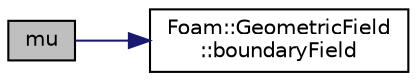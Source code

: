 digraph "mu"
{
  bgcolor="transparent";
  edge [fontname="Helvetica",fontsize="10",labelfontname="Helvetica",labelfontsize="10"];
  node [fontname="Helvetica",fontsize="10",shape=record];
  rankdir="LR";
  Node29 [label="mu",height=0.2,width=0.4,color="black", fillcolor="grey75", style="filled", fontcolor="black"];
  Node29 -> Node30 [color="midnightblue",fontsize="10",style="solid",fontname="Helvetica"];
  Node30 [label="Foam::GeometricField\l::boundaryField",height=0.2,width=0.4,color="black",URL="$a23249.html#a9ff7de36fba06b4f4f77a75142ad72b6",tooltip="Return const-reference to the boundary field. "];
}
